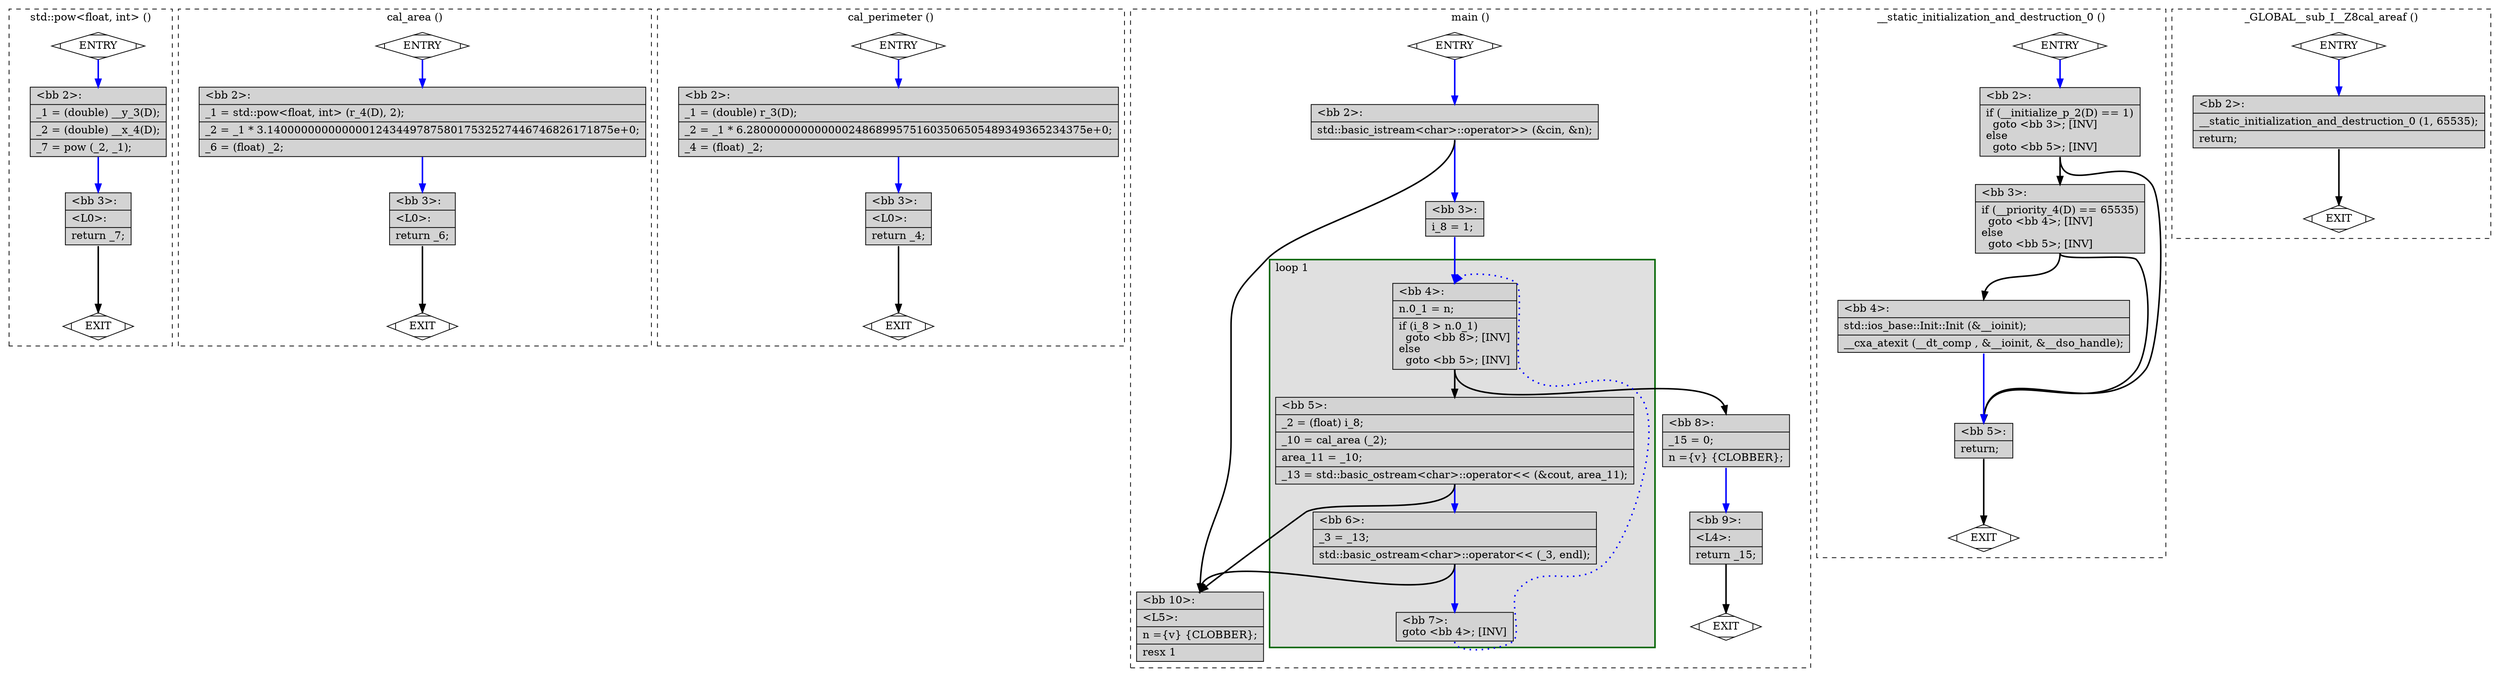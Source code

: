 digraph "test.cpp.085t.fixup_cfg3" {
overlap=false;
subgraph "cluster_std::pow<float, int>" {
	style="dashed";
	color="black";
	label="std::pow<float, int> ()";
	fn_1752_basic_block_0 [shape=Mdiamond,style=filled,fillcolor=white,label="ENTRY"];

	fn_1752_basic_block_1 [shape=Mdiamond,style=filled,fillcolor=white,label="EXIT"];

	fn_1752_basic_block_2 [shape=record,style=filled,fillcolor=lightgrey,label="{\<bb\ 2\>:\l\
|_1\ =\ (double)\ __y_3(D);\l\
|_2\ =\ (double)\ __x_4(D);\l\
|_7\ =\ pow\ (_2,\ _1);\l\
}"];

	fn_1752_basic_block_3 [shape=record,style=filled,fillcolor=lightgrey,label="{\<bb\ 3\>:\l\
|\<L0\>:\l\
|return\ _7;\l\
}"];

	fn_1752_basic_block_0:s -> fn_1752_basic_block_2:n [style="solid,bold",color=blue,weight=100,constraint=true];
	fn_1752_basic_block_2:s -> fn_1752_basic_block_3:n [style="solid,bold",color=blue,weight=100,constraint=true];
	fn_1752_basic_block_3:s -> fn_1752_basic_block_1:n [style="solid,bold",color=black,weight=10,constraint=true];
	fn_1752_basic_block_0:s -> fn_1752_basic_block_1:n [style="invis",constraint=true];
}
subgraph "cluster_cal_area" {
	style="dashed";
	color="black";
	label="cal_area ()";
	fn_1751_basic_block_0 [shape=Mdiamond,style=filled,fillcolor=white,label="ENTRY"];

	fn_1751_basic_block_1 [shape=Mdiamond,style=filled,fillcolor=white,label="EXIT"];

	fn_1751_basic_block_2 [shape=record,style=filled,fillcolor=lightgrey,label="{\<bb\ 2\>:\l\
|_1\ =\ std::pow\<float,\ int\>\ (r_4(D),\ 2);\l\
|_2\ =\ _1\ *\ 3.140000000000000124344978758017532527446746826171875e+0;\l\
|_6\ =\ (float)\ _2;\l\
}"];

	fn_1751_basic_block_3 [shape=record,style=filled,fillcolor=lightgrey,label="{\<bb\ 3\>:\l\
|\<L0\>:\l\
|return\ _6;\l\
}"];

	fn_1751_basic_block_0:s -> fn_1751_basic_block_2:n [style="solid,bold",color=blue,weight=100,constraint=true];
	fn_1751_basic_block_2:s -> fn_1751_basic_block_3:n [style="solid,bold",color=blue,weight=100,constraint=true];
	fn_1751_basic_block_3:s -> fn_1751_basic_block_1:n [style="solid,bold",color=black,weight=10,constraint=true];
	fn_1751_basic_block_0:s -> fn_1751_basic_block_1:n [style="invis",constraint=true];
}
subgraph "cluster_cal_perimeter" {
	style="dashed";
	color="black";
	label="cal_perimeter ()";
	fn_1753_basic_block_0 [shape=Mdiamond,style=filled,fillcolor=white,label="ENTRY"];

	fn_1753_basic_block_1 [shape=Mdiamond,style=filled,fillcolor=white,label="EXIT"];

	fn_1753_basic_block_2 [shape=record,style=filled,fillcolor=lightgrey,label="{\<bb\ 2\>:\l\
|_1\ =\ (double)\ r_3(D);\l\
|_2\ =\ _1\ *\ 6.28000000000000024868995751603506505489349365234375e+0;\l\
|_4\ =\ (float)\ _2;\l\
}"];

	fn_1753_basic_block_3 [shape=record,style=filled,fillcolor=lightgrey,label="{\<bb\ 3\>:\l\
|\<L0\>:\l\
|return\ _4;\l\
}"];

	fn_1753_basic_block_0:s -> fn_1753_basic_block_2:n [style="solid,bold",color=blue,weight=100,constraint=true];
	fn_1753_basic_block_2:s -> fn_1753_basic_block_3:n [style="solid,bold",color=blue,weight=100,constraint=true];
	fn_1753_basic_block_3:s -> fn_1753_basic_block_1:n [style="solid,bold",color=black,weight=10,constraint=true];
	fn_1753_basic_block_0:s -> fn_1753_basic_block_1:n [style="invis",constraint=true];
}
subgraph "cluster_main" {
	style="dashed";
	color="black";
	label="main ()";
	subgraph cluster_1754_1 {
	style="filled";
	color="darkgreen";
	fillcolor="grey88";
	label="loop 1";
	labeljust=l;
	penwidth=2;
	fn_1754_basic_block_4 [shape=record,style=filled,fillcolor=lightgrey,label="{\<bb\ 4\>:\l\
|n.0_1\ =\ n;\l\
|if\ (i_8\ \>\ n.0_1)\l\
\ \ goto\ \<bb\ 8\>;\ [INV]\l\
else\l\
\ \ goto\ \<bb\ 5\>;\ [INV]\l\
}"];

	fn_1754_basic_block_5 [shape=record,style=filled,fillcolor=lightgrey,label="{\<bb\ 5\>:\l\
|_2\ =\ (float)\ i_8;\l\
|_10\ =\ cal_area\ (_2);\l\
|area_11\ =\ _10;\l\
|_13\ =\ std::basic_ostream\<char\>::operator\<\<\ (&cout,\ area_11);\l\
}"];

	fn_1754_basic_block_6 [shape=record,style=filled,fillcolor=lightgrey,label="{\<bb\ 6\>:\l\
|_3\ =\ _13;\l\
|std::basic_ostream\<char\>::operator\<\<\ (_3,\ endl);\l\
}"];

	fn_1754_basic_block_7 [shape=record,style=filled,fillcolor=lightgrey,label="{\<bb\ 7\>:\l\
goto\ \<bb\ 4\>;\ [INV]\l\
}"];

	}
	fn_1754_basic_block_0 [shape=Mdiamond,style=filled,fillcolor=white,label="ENTRY"];

	fn_1754_basic_block_1 [shape=Mdiamond,style=filled,fillcolor=white,label="EXIT"];

	fn_1754_basic_block_2 [shape=record,style=filled,fillcolor=lightgrey,label="{\<bb\ 2\>:\l\
|std::basic_istream\<char\>::operator\>\>\ (&cin,\ &n);\l\
}"];

	fn_1754_basic_block_3 [shape=record,style=filled,fillcolor=lightgrey,label="{\<bb\ 3\>:\l\
|i_8\ =\ 1;\l\
}"];

	fn_1754_basic_block_8 [shape=record,style=filled,fillcolor=lightgrey,label="{\<bb\ 8\>:\l\
|_15\ =\ 0;\l\
|n\ =\{v\}\ \{CLOBBER\};\l\
}"];

	fn_1754_basic_block_9 [shape=record,style=filled,fillcolor=lightgrey,label="{\<bb\ 9\>:\l\
|\<L4\>:\l\
|return\ _15;\l\
}"];

	fn_1754_basic_block_10 [shape=record,style=filled,fillcolor=lightgrey,label="{\<bb\ 10\>:\l\
|\<L5\>:\l\
|n\ =\{v\}\ \{CLOBBER\};\l\
|resx\ 1\l\
}"];

	fn_1754_basic_block_0:s -> fn_1754_basic_block_2:n [style="solid,bold",color=blue,weight=100,constraint=true];
	fn_1754_basic_block_2:s -> fn_1754_basic_block_10:n [style="solid,bold",color=black,weight=10,constraint=true];
	fn_1754_basic_block_2:s -> fn_1754_basic_block_3:n [style="solid,bold",color=blue,weight=100,constraint=true];
	fn_1754_basic_block_3:s -> fn_1754_basic_block_4:n [style="solid,bold",color=blue,weight=100,constraint=true];
	fn_1754_basic_block_4:s -> fn_1754_basic_block_8:n [style="solid,bold",color=black,weight=10,constraint=true];
	fn_1754_basic_block_4:s -> fn_1754_basic_block_5:n [style="solid,bold",color=black,weight=10,constraint=true];
	fn_1754_basic_block_5:s -> fn_1754_basic_block_10:n [style="solid,bold",color=black,weight=10,constraint=true];
	fn_1754_basic_block_5:s -> fn_1754_basic_block_6:n [style="solid,bold",color=blue,weight=100,constraint=true];
	fn_1754_basic_block_6:s -> fn_1754_basic_block_10:n [style="solid,bold",color=black,weight=10,constraint=true];
	fn_1754_basic_block_6:s -> fn_1754_basic_block_7:n [style="solid,bold",color=blue,weight=100,constraint=true];
	fn_1754_basic_block_7:s -> fn_1754_basic_block_4:n [style="dotted,bold",color=blue,weight=10,constraint=false];
	fn_1754_basic_block_8:s -> fn_1754_basic_block_9:n [style="solid,bold",color=blue,weight=100,constraint=true];
	fn_1754_basic_block_9:s -> fn_1754_basic_block_1:n [style="solid,bold",color=black,weight=10,constraint=true];
	fn_1754_basic_block_0:s -> fn_1754_basic_block_1:n [style="invis",constraint=true];
}
subgraph "cluster___static_initialization_and_destruction_0" {
	style="dashed";
	color="black";
	label="__static_initialization_and_destruction_0 ()";
	fn_2241_basic_block_0 [shape=Mdiamond,style=filled,fillcolor=white,label="ENTRY"];

	fn_2241_basic_block_1 [shape=Mdiamond,style=filled,fillcolor=white,label="EXIT"];

	fn_2241_basic_block_2 [shape=record,style=filled,fillcolor=lightgrey,label="{\<bb\ 2\>:\l\
|if\ (__initialize_p_2(D)\ ==\ 1)\l\
\ \ goto\ \<bb\ 3\>;\ [INV]\l\
else\l\
\ \ goto\ \<bb\ 5\>;\ [INV]\l\
}"];

	fn_2241_basic_block_3 [shape=record,style=filled,fillcolor=lightgrey,label="{\<bb\ 3\>:\l\
|if\ (__priority_4(D)\ ==\ 65535)\l\
\ \ goto\ \<bb\ 4\>;\ [INV]\l\
else\l\
\ \ goto\ \<bb\ 5\>;\ [INV]\l\
}"];

	fn_2241_basic_block_4 [shape=record,style=filled,fillcolor=lightgrey,label="{\<bb\ 4\>:\l\
|std::ios_base::Init::Init\ (&__ioinit);\l\
|__cxa_atexit\ (__dt_comp\ ,\ &__ioinit,\ &__dso_handle);\l\
}"];

	fn_2241_basic_block_5 [shape=record,style=filled,fillcolor=lightgrey,label="{\<bb\ 5\>:\l\
|return;\l\
}"];

	fn_2241_basic_block_0:s -> fn_2241_basic_block_2:n [style="solid,bold",color=blue,weight=100,constraint=true];
	fn_2241_basic_block_2:s -> fn_2241_basic_block_3:n [style="solid,bold",color=black,weight=10,constraint=true];
	fn_2241_basic_block_2:s -> fn_2241_basic_block_5:n [style="solid,bold",color=black,weight=10,constraint=true];
	fn_2241_basic_block_3:s -> fn_2241_basic_block_4:n [style="solid,bold",color=black,weight=10,constraint=true];
	fn_2241_basic_block_3:s -> fn_2241_basic_block_5:n [style="solid,bold",color=black,weight=10,constraint=true];
	fn_2241_basic_block_4:s -> fn_2241_basic_block_5:n [style="solid,bold",color=blue,weight=100,constraint=true];
	fn_2241_basic_block_5:s -> fn_2241_basic_block_1:n [style="solid,bold",color=black,weight=10,constraint=true];
	fn_2241_basic_block_0:s -> fn_2241_basic_block_1:n [style="invis",constraint=true];
}
subgraph "cluster__GLOBAL__sub_I__Z8cal_areaf" {
	style="dashed";
	color="black";
	label="_GLOBAL__sub_I__Z8cal_areaf ()";
	fn_2242_basic_block_0 [shape=Mdiamond,style=filled,fillcolor=white,label="ENTRY"];

	fn_2242_basic_block_1 [shape=Mdiamond,style=filled,fillcolor=white,label="EXIT"];

	fn_2242_basic_block_2 [shape=record,style=filled,fillcolor=lightgrey,label="{\<bb\ 2\>:\l\
|__static_initialization_and_destruction_0\ (1,\ 65535);\l\
|return;\l\
}"];

	fn_2242_basic_block_0:s -> fn_2242_basic_block_2:n [style="solid,bold",color=blue,weight=100,constraint=true];
	fn_2242_basic_block_2:s -> fn_2242_basic_block_1:n [style="solid,bold",color=black,weight=10,constraint=true];
	fn_2242_basic_block_0:s -> fn_2242_basic_block_1:n [style="invis",constraint=true];
}
}

